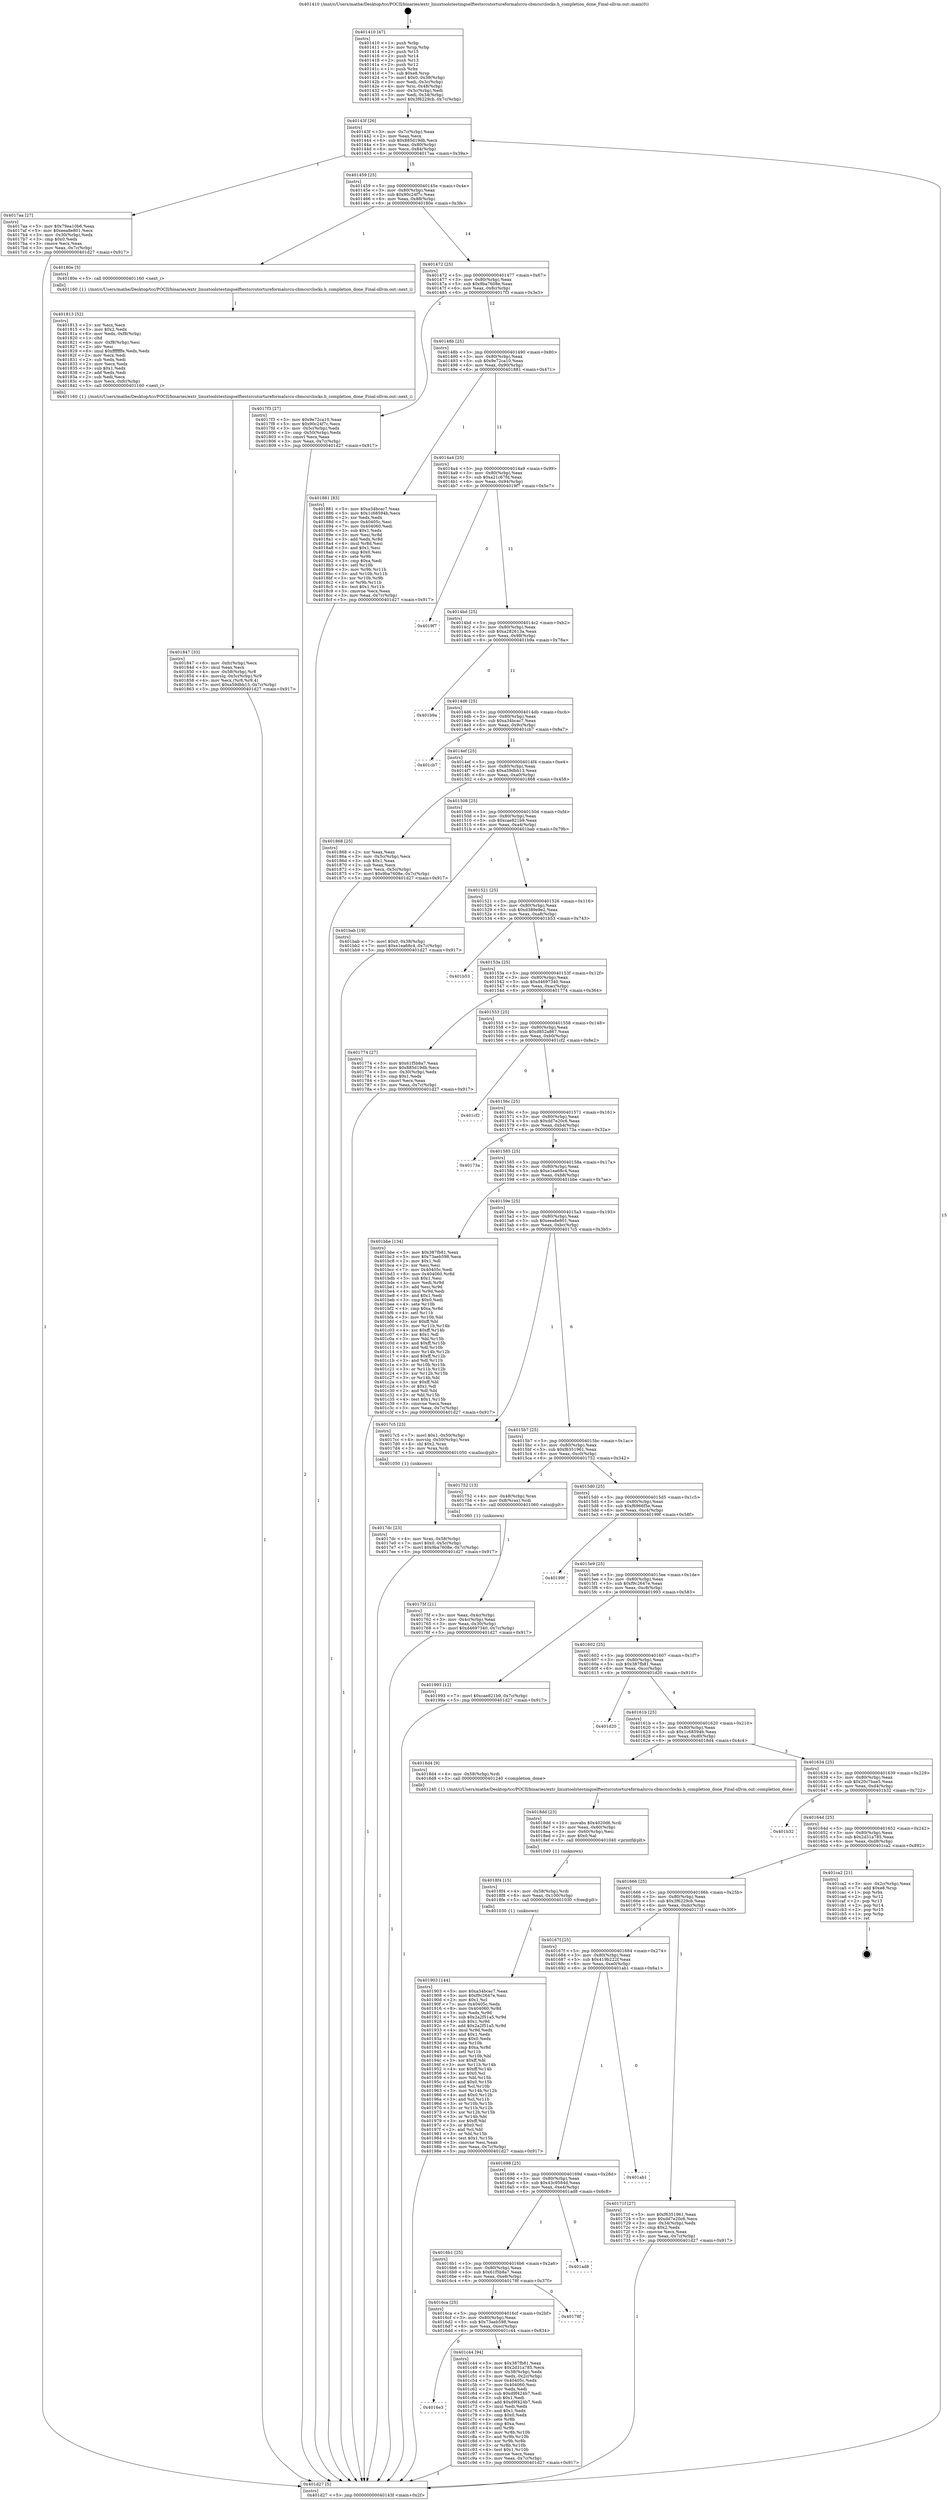 digraph "0x401410" {
  label = "0x401410 (/mnt/c/Users/mathe/Desktop/tcc/POCII/binaries/extr_linuxtoolstestingselftestsrcutortureformalsrcu-cbmcsrclocks.h_completion_done_Final-ollvm.out::main(0))"
  labelloc = "t"
  node[shape=record]

  Entry [label="",width=0.3,height=0.3,shape=circle,fillcolor=black,style=filled]
  "0x40143f" [label="{
     0x40143f [26]\l
     | [instrs]\l
     &nbsp;&nbsp;0x40143f \<+3\>: mov -0x7c(%rbp),%eax\l
     &nbsp;&nbsp;0x401442 \<+2\>: mov %eax,%ecx\l
     &nbsp;&nbsp;0x401444 \<+6\>: sub $0x885d19db,%ecx\l
     &nbsp;&nbsp;0x40144a \<+3\>: mov %eax,-0x80(%rbp)\l
     &nbsp;&nbsp;0x40144d \<+6\>: mov %ecx,-0x84(%rbp)\l
     &nbsp;&nbsp;0x401453 \<+6\>: je 00000000004017aa \<main+0x39a\>\l
  }"]
  "0x4017aa" [label="{
     0x4017aa [27]\l
     | [instrs]\l
     &nbsp;&nbsp;0x4017aa \<+5\>: mov $0x79ea10b6,%eax\l
     &nbsp;&nbsp;0x4017af \<+5\>: mov $0xeea8e801,%ecx\l
     &nbsp;&nbsp;0x4017b4 \<+3\>: mov -0x30(%rbp),%edx\l
     &nbsp;&nbsp;0x4017b7 \<+3\>: cmp $0x0,%edx\l
     &nbsp;&nbsp;0x4017ba \<+3\>: cmove %ecx,%eax\l
     &nbsp;&nbsp;0x4017bd \<+3\>: mov %eax,-0x7c(%rbp)\l
     &nbsp;&nbsp;0x4017c0 \<+5\>: jmp 0000000000401d27 \<main+0x917\>\l
  }"]
  "0x401459" [label="{
     0x401459 [25]\l
     | [instrs]\l
     &nbsp;&nbsp;0x401459 \<+5\>: jmp 000000000040145e \<main+0x4e\>\l
     &nbsp;&nbsp;0x40145e \<+3\>: mov -0x80(%rbp),%eax\l
     &nbsp;&nbsp;0x401461 \<+5\>: sub $0x90c24f7c,%eax\l
     &nbsp;&nbsp;0x401466 \<+6\>: mov %eax,-0x88(%rbp)\l
     &nbsp;&nbsp;0x40146c \<+6\>: je 000000000040180e \<main+0x3fe\>\l
  }"]
  Exit [label="",width=0.3,height=0.3,shape=circle,fillcolor=black,style=filled,peripheries=2]
  "0x40180e" [label="{
     0x40180e [5]\l
     | [instrs]\l
     &nbsp;&nbsp;0x40180e \<+5\>: call 0000000000401160 \<next_i\>\l
     | [calls]\l
     &nbsp;&nbsp;0x401160 \{1\} (/mnt/c/Users/mathe/Desktop/tcc/POCII/binaries/extr_linuxtoolstestingselftestsrcutortureformalsrcu-cbmcsrclocks.h_completion_done_Final-ollvm.out::next_i)\l
  }"]
  "0x401472" [label="{
     0x401472 [25]\l
     | [instrs]\l
     &nbsp;&nbsp;0x401472 \<+5\>: jmp 0000000000401477 \<main+0x67\>\l
     &nbsp;&nbsp;0x401477 \<+3\>: mov -0x80(%rbp),%eax\l
     &nbsp;&nbsp;0x40147a \<+5\>: sub $0x9ba7608e,%eax\l
     &nbsp;&nbsp;0x40147f \<+6\>: mov %eax,-0x8c(%rbp)\l
     &nbsp;&nbsp;0x401485 \<+6\>: je 00000000004017f3 \<main+0x3e3\>\l
  }"]
  "0x4016e3" [label="{
     0x4016e3\l
  }", style=dashed]
  "0x4017f3" [label="{
     0x4017f3 [27]\l
     | [instrs]\l
     &nbsp;&nbsp;0x4017f3 \<+5\>: mov $0x9e72ca10,%eax\l
     &nbsp;&nbsp;0x4017f8 \<+5\>: mov $0x90c24f7c,%ecx\l
     &nbsp;&nbsp;0x4017fd \<+3\>: mov -0x5c(%rbp),%edx\l
     &nbsp;&nbsp;0x401800 \<+3\>: cmp -0x50(%rbp),%edx\l
     &nbsp;&nbsp;0x401803 \<+3\>: cmovl %ecx,%eax\l
     &nbsp;&nbsp;0x401806 \<+3\>: mov %eax,-0x7c(%rbp)\l
     &nbsp;&nbsp;0x401809 \<+5\>: jmp 0000000000401d27 \<main+0x917\>\l
  }"]
  "0x40148b" [label="{
     0x40148b [25]\l
     | [instrs]\l
     &nbsp;&nbsp;0x40148b \<+5\>: jmp 0000000000401490 \<main+0x80\>\l
     &nbsp;&nbsp;0x401490 \<+3\>: mov -0x80(%rbp),%eax\l
     &nbsp;&nbsp;0x401493 \<+5\>: sub $0x9e72ca10,%eax\l
     &nbsp;&nbsp;0x401498 \<+6\>: mov %eax,-0x90(%rbp)\l
     &nbsp;&nbsp;0x40149e \<+6\>: je 0000000000401881 \<main+0x471\>\l
  }"]
  "0x401c44" [label="{
     0x401c44 [94]\l
     | [instrs]\l
     &nbsp;&nbsp;0x401c44 \<+5\>: mov $0x387fb81,%eax\l
     &nbsp;&nbsp;0x401c49 \<+5\>: mov $0x2d31a785,%ecx\l
     &nbsp;&nbsp;0x401c4e \<+3\>: mov -0x38(%rbp),%edx\l
     &nbsp;&nbsp;0x401c51 \<+3\>: mov %edx,-0x2c(%rbp)\l
     &nbsp;&nbsp;0x401c54 \<+7\>: mov 0x40405c,%edx\l
     &nbsp;&nbsp;0x401c5b \<+7\>: mov 0x404060,%esi\l
     &nbsp;&nbsp;0x401c62 \<+2\>: mov %edx,%edi\l
     &nbsp;&nbsp;0x401c64 \<+6\>: sub $0xd9f424b7,%edi\l
     &nbsp;&nbsp;0x401c6a \<+3\>: sub $0x1,%edi\l
     &nbsp;&nbsp;0x401c6d \<+6\>: add $0xd9f424b7,%edi\l
     &nbsp;&nbsp;0x401c73 \<+3\>: imul %edi,%edx\l
     &nbsp;&nbsp;0x401c76 \<+3\>: and $0x1,%edx\l
     &nbsp;&nbsp;0x401c79 \<+3\>: cmp $0x0,%edx\l
     &nbsp;&nbsp;0x401c7c \<+4\>: sete %r8b\l
     &nbsp;&nbsp;0x401c80 \<+3\>: cmp $0xa,%esi\l
     &nbsp;&nbsp;0x401c83 \<+4\>: setl %r9b\l
     &nbsp;&nbsp;0x401c87 \<+3\>: mov %r8b,%r10b\l
     &nbsp;&nbsp;0x401c8a \<+3\>: and %r9b,%r10b\l
     &nbsp;&nbsp;0x401c8d \<+3\>: xor %r9b,%r8b\l
     &nbsp;&nbsp;0x401c90 \<+3\>: or %r8b,%r10b\l
     &nbsp;&nbsp;0x401c93 \<+4\>: test $0x1,%r10b\l
     &nbsp;&nbsp;0x401c97 \<+3\>: cmovne %ecx,%eax\l
     &nbsp;&nbsp;0x401c9a \<+3\>: mov %eax,-0x7c(%rbp)\l
     &nbsp;&nbsp;0x401c9d \<+5\>: jmp 0000000000401d27 \<main+0x917\>\l
  }"]
  "0x401881" [label="{
     0x401881 [83]\l
     | [instrs]\l
     &nbsp;&nbsp;0x401881 \<+5\>: mov $0xa34bcac7,%eax\l
     &nbsp;&nbsp;0x401886 \<+5\>: mov $0x1c68594b,%ecx\l
     &nbsp;&nbsp;0x40188b \<+2\>: xor %edx,%edx\l
     &nbsp;&nbsp;0x40188d \<+7\>: mov 0x40405c,%esi\l
     &nbsp;&nbsp;0x401894 \<+7\>: mov 0x404060,%edi\l
     &nbsp;&nbsp;0x40189b \<+3\>: sub $0x1,%edx\l
     &nbsp;&nbsp;0x40189e \<+3\>: mov %esi,%r8d\l
     &nbsp;&nbsp;0x4018a1 \<+3\>: add %edx,%r8d\l
     &nbsp;&nbsp;0x4018a4 \<+4\>: imul %r8d,%esi\l
     &nbsp;&nbsp;0x4018a8 \<+3\>: and $0x1,%esi\l
     &nbsp;&nbsp;0x4018ab \<+3\>: cmp $0x0,%esi\l
     &nbsp;&nbsp;0x4018ae \<+4\>: sete %r9b\l
     &nbsp;&nbsp;0x4018b2 \<+3\>: cmp $0xa,%edi\l
     &nbsp;&nbsp;0x4018b5 \<+4\>: setl %r10b\l
     &nbsp;&nbsp;0x4018b9 \<+3\>: mov %r9b,%r11b\l
     &nbsp;&nbsp;0x4018bc \<+3\>: and %r10b,%r11b\l
     &nbsp;&nbsp;0x4018bf \<+3\>: xor %r10b,%r9b\l
     &nbsp;&nbsp;0x4018c2 \<+3\>: or %r9b,%r11b\l
     &nbsp;&nbsp;0x4018c5 \<+4\>: test $0x1,%r11b\l
     &nbsp;&nbsp;0x4018c9 \<+3\>: cmovne %ecx,%eax\l
     &nbsp;&nbsp;0x4018cc \<+3\>: mov %eax,-0x7c(%rbp)\l
     &nbsp;&nbsp;0x4018cf \<+5\>: jmp 0000000000401d27 \<main+0x917\>\l
  }"]
  "0x4014a4" [label="{
     0x4014a4 [25]\l
     | [instrs]\l
     &nbsp;&nbsp;0x4014a4 \<+5\>: jmp 00000000004014a9 \<main+0x99\>\l
     &nbsp;&nbsp;0x4014a9 \<+3\>: mov -0x80(%rbp),%eax\l
     &nbsp;&nbsp;0x4014ac \<+5\>: sub $0xa21c67fd,%eax\l
     &nbsp;&nbsp;0x4014b1 \<+6\>: mov %eax,-0x94(%rbp)\l
     &nbsp;&nbsp;0x4014b7 \<+6\>: je 00000000004019f7 \<main+0x5e7\>\l
  }"]
  "0x4016ca" [label="{
     0x4016ca [25]\l
     | [instrs]\l
     &nbsp;&nbsp;0x4016ca \<+5\>: jmp 00000000004016cf \<main+0x2bf\>\l
     &nbsp;&nbsp;0x4016cf \<+3\>: mov -0x80(%rbp),%eax\l
     &nbsp;&nbsp;0x4016d2 \<+5\>: sub $0x73aeb598,%eax\l
     &nbsp;&nbsp;0x4016d7 \<+6\>: mov %eax,-0xec(%rbp)\l
     &nbsp;&nbsp;0x4016dd \<+6\>: je 0000000000401c44 \<main+0x834\>\l
  }"]
  "0x4019f7" [label="{
     0x4019f7\l
  }", style=dashed]
  "0x4014bd" [label="{
     0x4014bd [25]\l
     | [instrs]\l
     &nbsp;&nbsp;0x4014bd \<+5\>: jmp 00000000004014c2 \<main+0xb2\>\l
     &nbsp;&nbsp;0x4014c2 \<+3\>: mov -0x80(%rbp),%eax\l
     &nbsp;&nbsp;0x4014c5 \<+5\>: sub $0xa282613a,%eax\l
     &nbsp;&nbsp;0x4014ca \<+6\>: mov %eax,-0x98(%rbp)\l
     &nbsp;&nbsp;0x4014d0 \<+6\>: je 0000000000401b9a \<main+0x78a\>\l
  }"]
  "0x40178f" [label="{
     0x40178f\l
  }", style=dashed]
  "0x401b9a" [label="{
     0x401b9a\l
  }", style=dashed]
  "0x4014d6" [label="{
     0x4014d6 [25]\l
     | [instrs]\l
     &nbsp;&nbsp;0x4014d6 \<+5\>: jmp 00000000004014db \<main+0xcb\>\l
     &nbsp;&nbsp;0x4014db \<+3\>: mov -0x80(%rbp),%eax\l
     &nbsp;&nbsp;0x4014de \<+5\>: sub $0xa34bcac7,%eax\l
     &nbsp;&nbsp;0x4014e3 \<+6\>: mov %eax,-0x9c(%rbp)\l
     &nbsp;&nbsp;0x4014e9 \<+6\>: je 0000000000401cb7 \<main+0x8a7\>\l
  }"]
  "0x4016b1" [label="{
     0x4016b1 [25]\l
     | [instrs]\l
     &nbsp;&nbsp;0x4016b1 \<+5\>: jmp 00000000004016b6 \<main+0x2a6\>\l
     &nbsp;&nbsp;0x4016b6 \<+3\>: mov -0x80(%rbp),%eax\l
     &nbsp;&nbsp;0x4016b9 \<+5\>: sub $0x61f5b8a7,%eax\l
     &nbsp;&nbsp;0x4016be \<+6\>: mov %eax,-0xe8(%rbp)\l
     &nbsp;&nbsp;0x4016c4 \<+6\>: je 000000000040178f \<main+0x37f\>\l
  }"]
  "0x401cb7" [label="{
     0x401cb7\l
  }", style=dashed]
  "0x4014ef" [label="{
     0x4014ef [25]\l
     | [instrs]\l
     &nbsp;&nbsp;0x4014ef \<+5\>: jmp 00000000004014f4 \<main+0xe4\>\l
     &nbsp;&nbsp;0x4014f4 \<+3\>: mov -0x80(%rbp),%eax\l
     &nbsp;&nbsp;0x4014f7 \<+5\>: sub $0xa59dbb13,%eax\l
     &nbsp;&nbsp;0x4014fc \<+6\>: mov %eax,-0xa0(%rbp)\l
     &nbsp;&nbsp;0x401502 \<+6\>: je 0000000000401868 \<main+0x458\>\l
  }"]
  "0x401ad8" [label="{
     0x401ad8\l
  }", style=dashed]
  "0x401868" [label="{
     0x401868 [25]\l
     | [instrs]\l
     &nbsp;&nbsp;0x401868 \<+2\>: xor %eax,%eax\l
     &nbsp;&nbsp;0x40186a \<+3\>: mov -0x5c(%rbp),%ecx\l
     &nbsp;&nbsp;0x40186d \<+3\>: sub $0x1,%eax\l
     &nbsp;&nbsp;0x401870 \<+2\>: sub %eax,%ecx\l
     &nbsp;&nbsp;0x401872 \<+3\>: mov %ecx,-0x5c(%rbp)\l
     &nbsp;&nbsp;0x401875 \<+7\>: movl $0x9ba7608e,-0x7c(%rbp)\l
     &nbsp;&nbsp;0x40187c \<+5\>: jmp 0000000000401d27 \<main+0x917\>\l
  }"]
  "0x401508" [label="{
     0x401508 [25]\l
     | [instrs]\l
     &nbsp;&nbsp;0x401508 \<+5\>: jmp 000000000040150d \<main+0xfd\>\l
     &nbsp;&nbsp;0x40150d \<+3\>: mov -0x80(%rbp),%eax\l
     &nbsp;&nbsp;0x401510 \<+5\>: sub $0xcae821b9,%eax\l
     &nbsp;&nbsp;0x401515 \<+6\>: mov %eax,-0xa4(%rbp)\l
     &nbsp;&nbsp;0x40151b \<+6\>: je 0000000000401bab \<main+0x79b\>\l
  }"]
  "0x401698" [label="{
     0x401698 [25]\l
     | [instrs]\l
     &nbsp;&nbsp;0x401698 \<+5\>: jmp 000000000040169d \<main+0x28d\>\l
     &nbsp;&nbsp;0x40169d \<+3\>: mov -0x80(%rbp),%eax\l
     &nbsp;&nbsp;0x4016a0 \<+5\>: sub $0x43c9584d,%eax\l
     &nbsp;&nbsp;0x4016a5 \<+6\>: mov %eax,-0xe4(%rbp)\l
     &nbsp;&nbsp;0x4016ab \<+6\>: je 0000000000401ad8 \<main+0x6c8\>\l
  }"]
  "0x401bab" [label="{
     0x401bab [19]\l
     | [instrs]\l
     &nbsp;&nbsp;0x401bab \<+7\>: movl $0x0,-0x38(%rbp)\l
     &nbsp;&nbsp;0x401bb2 \<+7\>: movl $0xe1ea68c4,-0x7c(%rbp)\l
     &nbsp;&nbsp;0x401bb9 \<+5\>: jmp 0000000000401d27 \<main+0x917\>\l
  }"]
  "0x401521" [label="{
     0x401521 [25]\l
     | [instrs]\l
     &nbsp;&nbsp;0x401521 \<+5\>: jmp 0000000000401526 \<main+0x116\>\l
     &nbsp;&nbsp;0x401526 \<+3\>: mov -0x80(%rbp),%eax\l
     &nbsp;&nbsp;0x401529 \<+5\>: sub $0xd389e9e2,%eax\l
     &nbsp;&nbsp;0x40152e \<+6\>: mov %eax,-0xa8(%rbp)\l
     &nbsp;&nbsp;0x401534 \<+6\>: je 0000000000401b53 \<main+0x743\>\l
  }"]
  "0x401ab1" [label="{
     0x401ab1\l
  }", style=dashed]
  "0x401b53" [label="{
     0x401b53\l
  }", style=dashed]
  "0x40153a" [label="{
     0x40153a [25]\l
     | [instrs]\l
     &nbsp;&nbsp;0x40153a \<+5\>: jmp 000000000040153f \<main+0x12f\>\l
     &nbsp;&nbsp;0x40153f \<+3\>: mov -0x80(%rbp),%eax\l
     &nbsp;&nbsp;0x401542 \<+5\>: sub $0xd4697340,%eax\l
     &nbsp;&nbsp;0x401547 \<+6\>: mov %eax,-0xac(%rbp)\l
     &nbsp;&nbsp;0x40154d \<+6\>: je 0000000000401774 \<main+0x364\>\l
  }"]
  "0x401903" [label="{
     0x401903 [144]\l
     | [instrs]\l
     &nbsp;&nbsp;0x401903 \<+5\>: mov $0xa34bcac7,%eax\l
     &nbsp;&nbsp;0x401908 \<+5\>: mov $0xf9c2647e,%esi\l
     &nbsp;&nbsp;0x40190d \<+2\>: mov $0x1,%cl\l
     &nbsp;&nbsp;0x40190f \<+7\>: mov 0x40405c,%edx\l
     &nbsp;&nbsp;0x401916 \<+8\>: mov 0x404060,%r8d\l
     &nbsp;&nbsp;0x40191e \<+3\>: mov %edx,%r9d\l
     &nbsp;&nbsp;0x401921 \<+7\>: sub $0x2a2f51a5,%r9d\l
     &nbsp;&nbsp;0x401928 \<+4\>: sub $0x1,%r9d\l
     &nbsp;&nbsp;0x40192c \<+7\>: add $0x2a2f51a5,%r9d\l
     &nbsp;&nbsp;0x401933 \<+4\>: imul %r9d,%edx\l
     &nbsp;&nbsp;0x401937 \<+3\>: and $0x1,%edx\l
     &nbsp;&nbsp;0x40193a \<+3\>: cmp $0x0,%edx\l
     &nbsp;&nbsp;0x40193d \<+4\>: sete %r10b\l
     &nbsp;&nbsp;0x401941 \<+4\>: cmp $0xa,%r8d\l
     &nbsp;&nbsp;0x401945 \<+4\>: setl %r11b\l
     &nbsp;&nbsp;0x401949 \<+3\>: mov %r10b,%bl\l
     &nbsp;&nbsp;0x40194c \<+3\>: xor $0xff,%bl\l
     &nbsp;&nbsp;0x40194f \<+3\>: mov %r11b,%r14b\l
     &nbsp;&nbsp;0x401952 \<+4\>: xor $0xff,%r14b\l
     &nbsp;&nbsp;0x401956 \<+3\>: xor $0x0,%cl\l
     &nbsp;&nbsp;0x401959 \<+3\>: mov %bl,%r15b\l
     &nbsp;&nbsp;0x40195c \<+4\>: and $0x0,%r15b\l
     &nbsp;&nbsp;0x401960 \<+3\>: and %cl,%r10b\l
     &nbsp;&nbsp;0x401963 \<+3\>: mov %r14b,%r12b\l
     &nbsp;&nbsp;0x401966 \<+4\>: and $0x0,%r12b\l
     &nbsp;&nbsp;0x40196a \<+3\>: and %cl,%r11b\l
     &nbsp;&nbsp;0x40196d \<+3\>: or %r10b,%r15b\l
     &nbsp;&nbsp;0x401970 \<+3\>: or %r11b,%r12b\l
     &nbsp;&nbsp;0x401973 \<+3\>: xor %r12b,%r15b\l
     &nbsp;&nbsp;0x401976 \<+3\>: or %r14b,%bl\l
     &nbsp;&nbsp;0x401979 \<+3\>: xor $0xff,%bl\l
     &nbsp;&nbsp;0x40197c \<+3\>: or $0x0,%cl\l
     &nbsp;&nbsp;0x40197f \<+2\>: and %cl,%bl\l
     &nbsp;&nbsp;0x401981 \<+3\>: or %bl,%r15b\l
     &nbsp;&nbsp;0x401984 \<+4\>: test $0x1,%r15b\l
     &nbsp;&nbsp;0x401988 \<+3\>: cmovne %esi,%eax\l
     &nbsp;&nbsp;0x40198b \<+3\>: mov %eax,-0x7c(%rbp)\l
     &nbsp;&nbsp;0x40198e \<+5\>: jmp 0000000000401d27 \<main+0x917\>\l
  }"]
  "0x401774" [label="{
     0x401774 [27]\l
     | [instrs]\l
     &nbsp;&nbsp;0x401774 \<+5\>: mov $0x61f5b8a7,%eax\l
     &nbsp;&nbsp;0x401779 \<+5\>: mov $0x885d19db,%ecx\l
     &nbsp;&nbsp;0x40177e \<+3\>: mov -0x30(%rbp),%edx\l
     &nbsp;&nbsp;0x401781 \<+3\>: cmp $0x1,%edx\l
     &nbsp;&nbsp;0x401784 \<+3\>: cmovl %ecx,%eax\l
     &nbsp;&nbsp;0x401787 \<+3\>: mov %eax,-0x7c(%rbp)\l
     &nbsp;&nbsp;0x40178a \<+5\>: jmp 0000000000401d27 \<main+0x917\>\l
  }"]
  "0x401553" [label="{
     0x401553 [25]\l
     | [instrs]\l
     &nbsp;&nbsp;0x401553 \<+5\>: jmp 0000000000401558 \<main+0x148\>\l
     &nbsp;&nbsp;0x401558 \<+3\>: mov -0x80(%rbp),%eax\l
     &nbsp;&nbsp;0x40155b \<+5\>: sub $0xd852a867,%eax\l
     &nbsp;&nbsp;0x401560 \<+6\>: mov %eax,-0xb0(%rbp)\l
     &nbsp;&nbsp;0x401566 \<+6\>: je 0000000000401cf2 \<main+0x8e2\>\l
  }"]
  "0x4018f4" [label="{
     0x4018f4 [15]\l
     | [instrs]\l
     &nbsp;&nbsp;0x4018f4 \<+4\>: mov -0x58(%rbp),%rdi\l
     &nbsp;&nbsp;0x4018f8 \<+6\>: mov %eax,-0x100(%rbp)\l
     &nbsp;&nbsp;0x4018fe \<+5\>: call 0000000000401030 \<free@plt\>\l
     | [calls]\l
     &nbsp;&nbsp;0x401030 \{1\} (unknown)\l
  }"]
  "0x401cf2" [label="{
     0x401cf2\l
  }", style=dashed]
  "0x40156c" [label="{
     0x40156c [25]\l
     | [instrs]\l
     &nbsp;&nbsp;0x40156c \<+5\>: jmp 0000000000401571 \<main+0x161\>\l
     &nbsp;&nbsp;0x401571 \<+3\>: mov -0x80(%rbp),%eax\l
     &nbsp;&nbsp;0x401574 \<+5\>: sub $0xdd7e20c6,%eax\l
     &nbsp;&nbsp;0x401579 \<+6\>: mov %eax,-0xb4(%rbp)\l
     &nbsp;&nbsp;0x40157f \<+6\>: je 000000000040173a \<main+0x32a\>\l
  }"]
  "0x4018dd" [label="{
     0x4018dd [23]\l
     | [instrs]\l
     &nbsp;&nbsp;0x4018dd \<+10\>: movabs $0x4020d6,%rdi\l
     &nbsp;&nbsp;0x4018e7 \<+3\>: mov %eax,-0x60(%rbp)\l
     &nbsp;&nbsp;0x4018ea \<+3\>: mov -0x60(%rbp),%esi\l
     &nbsp;&nbsp;0x4018ed \<+2\>: mov $0x0,%al\l
     &nbsp;&nbsp;0x4018ef \<+5\>: call 0000000000401040 \<printf@plt\>\l
     | [calls]\l
     &nbsp;&nbsp;0x401040 \{1\} (unknown)\l
  }"]
  "0x40173a" [label="{
     0x40173a\l
  }", style=dashed]
  "0x401585" [label="{
     0x401585 [25]\l
     | [instrs]\l
     &nbsp;&nbsp;0x401585 \<+5\>: jmp 000000000040158a \<main+0x17a\>\l
     &nbsp;&nbsp;0x40158a \<+3\>: mov -0x80(%rbp),%eax\l
     &nbsp;&nbsp;0x40158d \<+5\>: sub $0xe1ea68c4,%eax\l
     &nbsp;&nbsp;0x401592 \<+6\>: mov %eax,-0xb8(%rbp)\l
     &nbsp;&nbsp;0x401598 \<+6\>: je 0000000000401bbe \<main+0x7ae\>\l
  }"]
  "0x401847" [label="{
     0x401847 [33]\l
     | [instrs]\l
     &nbsp;&nbsp;0x401847 \<+6\>: mov -0xfc(%rbp),%ecx\l
     &nbsp;&nbsp;0x40184d \<+3\>: imul %eax,%ecx\l
     &nbsp;&nbsp;0x401850 \<+4\>: mov -0x58(%rbp),%r8\l
     &nbsp;&nbsp;0x401854 \<+4\>: movslq -0x5c(%rbp),%r9\l
     &nbsp;&nbsp;0x401858 \<+4\>: mov %ecx,(%r8,%r9,4)\l
     &nbsp;&nbsp;0x40185c \<+7\>: movl $0xa59dbb13,-0x7c(%rbp)\l
     &nbsp;&nbsp;0x401863 \<+5\>: jmp 0000000000401d27 \<main+0x917\>\l
  }"]
  "0x401bbe" [label="{
     0x401bbe [134]\l
     | [instrs]\l
     &nbsp;&nbsp;0x401bbe \<+5\>: mov $0x387fb81,%eax\l
     &nbsp;&nbsp;0x401bc3 \<+5\>: mov $0x73aeb598,%ecx\l
     &nbsp;&nbsp;0x401bc8 \<+2\>: mov $0x1,%dl\l
     &nbsp;&nbsp;0x401bca \<+2\>: xor %esi,%esi\l
     &nbsp;&nbsp;0x401bcc \<+7\>: mov 0x40405c,%edi\l
     &nbsp;&nbsp;0x401bd3 \<+8\>: mov 0x404060,%r8d\l
     &nbsp;&nbsp;0x401bdb \<+3\>: sub $0x1,%esi\l
     &nbsp;&nbsp;0x401bde \<+3\>: mov %edi,%r9d\l
     &nbsp;&nbsp;0x401be1 \<+3\>: add %esi,%r9d\l
     &nbsp;&nbsp;0x401be4 \<+4\>: imul %r9d,%edi\l
     &nbsp;&nbsp;0x401be8 \<+3\>: and $0x1,%edi\l
     &nbsp;&nbsp;0x401beb \<+3\>: cmp $0x0,%edi\l
     &nbsp;&nbsp;0x401bee \<+4\>: sete %r10b\l
     &nbsp;&nbsp;0x401bf2 \<+4\>: cmp $0xa,%r8d\l
     &nbsp;&nbsp;0x401bf6 \<+4\>: setl %r11b\l
     &nbsp;&nbsp;0x401bfa \<+3\>: mov %r10b,%bl\l
     &nbsp;&nbsp;0x401bfd \<+3\>: xor $0xff,%bl\l
     &nbsp;&nbsp;0x401c00 \<+3\>: mov %r11b,%r14b\l
     &nbsp;&nbsp;0x401c03 \<+4\>: xor $0xff,%r14b\l
     &nbsp;&nbsp;0x401c07 \<+3\>: xor $0x1,%dl\l
     &nbsp;&nbsp;0x401c0a \<+3\>: mov %bl,%r15b\l
     &nbsp;&nbsp;0x401c0d \<+4\>: and $0xff,%r15b\l
     &nbsp;&nbsp;0x401c11 \<+3\>: and %dl,%r10b\l
     &nbsp;&nbsp;0x401c14 \<+3\>: mov %r14b,%r12b\l
     &nbsp;&nbsp;0x401c17 \<+4\>: and $0xff,%r12b\l
     &nbsp;&nbsp;0x401c1b \<+3\>: and %dl,%r11b\l
     &nbsp;&nbsp;0x401c1e \<+3\>: or %r10b,%r15b\l
     &nbsp;&nbsp;0x401c21 \<+3\>: or %r11b,%r12b\l
     &nbsp;&nbsp;0x401c24 \<+3\>: xor %r12b,%r15b\l
     &nbsp;&nbsp;0x401c27 \<+3\>: or %r14b,%bl\l
     &nbsp;&nbsp;0x401c2a \<+3\>: xor $0xff,%bl\l
     &nbsp;&nbsp;0x401c2d \<+3\>: or $0x1,%dl\l
     &nbsp;&nbsp;0x401c30 \<+2\>: and %dl,%bl\l
     &nbsp;&nbsp;0x401c32 \<+3\>: or %bl,%r15b\l
     &nbsp;&nbsp;0x401c35 \<+4\>: test $0x1,%r15b\l
     &nbsp;&nbsp;0x401c39 \<+3\>: cmovne %ecx,%eax\l
     &nbsp;&nbsp;0x401c3c \<+3\>: mov %eax,-0x7c(%rbp)\l
     &nbsp;&nbsp;0x401c3f \<+5\>: jmp 0000000000401d27 \<main+0x917\>\l
  }"]
  "0x40159e" [label="{
     0x40159e [25]\l
     | [instrs]\l
     &nbsp;&nbsp;0x40159e \<+5\>: jmp 00000000004015a3 \<main+0x193\>\l
     &nbsp;&nbsp;0x4015a3 \<+3\>: mov -0x80(%rbp),%eax\l
     &nbsp;&nbsp;0x4015a6 \<+5\>: sub $0xeea8e801,%eax\l
     &nbsp;&nbsp;0x4015ab \<+6\>: mov %eax,-0xbc(%rbp)\l
     &nbsp;&nbsp;0x4015b1 \<+6\>: je 00000000004017c5 \<main+0x3b5\>\l
  }"]
  "0x401813" [label="{
     0x401813 [52]\l
     | [instrs]\l
     &nbsp;&nbsp;0x401813 \<+2\>: xor %ecx,%ecx\l
     &nbsp;&nbsp;0x401815 \<+5\>: mov $0x2,%edx\l
     &nbsp;&nbsp;0x40181a \<+6\>: mov %edx,-0xf8(%rbp)\l
     &nbsp;&nbsp;0x401820 \<+1\>: cltd\l
     &nbsp;&nbsp;0x401821 \<+6\>: mov -0xf8(%rbp),%esi\l
     &nbsp;&nbsp;0x401827 \<+2\>: idiv %esi\l
     &nbsp;&nbsp;0x401829 \<+6\>: imul $0xfffffffe,%edx,%edx\l
     &nbsp;&nbsp;0x40182f \<+2\>: mov %ecx,%edi\l
     &nbsp;&nbsp;0x401831 \<+2\>: sub %edx,%edi\l
     &nbsp;&nbsp;0x401833 \<+2\>: mov %ecx,%edx\l
     &nbsp;&nbsp;0x401835 \<+3\>: sub $0x1,%edx\l
     &nbsp;&nbsp;0x401838 \<+2\>: add %edx,%edi\l
     &nbsp;&nbsp;0x40183a \<+2\>: sub %edi,%ecx\l
     &nbsp;&nbsp;0x40183c \<+6\>: mov %ecx,-0xfc(%rbp)\l
     &nbsp;&nbsp;0x401842 \<+5\>: call 0000000000401160 \<next_i\>\l
     | [calls]\l
     &nbsp;&nbsp;0x401160 \{1\} (/mnt/c/Users/mathe/Desktop/tcc/POCII/binaries/extr_linuxtoolstestingselftestsrcutortureformalsrcu-cbmcsrclocks.h_completion_done_Final-ollvm.out::next_i)\l
  }"]
  "0x4017c5" [label="{
     0x4017c5 [23]\l
     | [instrs]\l
     &nbsp;&nbsp;0x4017c5 \<+7\>: movl $0x1,-0x50(%rbp)\l
     &nbsp;&nbsp;0x4017cc \<+4\>: movslq -0x50(%rbp),%rax\l
     &nbsp;&nbsp;0x4017d0 \<+4\>: shl $0x2,%rax\l
     &nbsp;&nbsp;0x4017d4 \<+3\>: mov %rax,%rdi\l
     &nbsp;&nbsp;0x4017d7 \<+5\>: call 0000000000401050 \<malloc@plt\>\l
     | [calls]\l
     &nbsp;&nbsp;0x401050 \{1\} (unknown)\l
  }"]
  "0x4015b7" [label="{
     0x4015b7 [25]\l
     | [instrs]\l
     &nbsp;&nbsp;0x4015b7 \<+5\>: jmp 00000000004015bc \<main+0x1ac\>\l
     &nbsp;&nbsp;0x4015bc \<+3\>: mov -0x80(%rbp),%eax\l
     &nbsp;&nbsp;0x4015bf \<+5\>: sub $0xf6351961,%eax\l
     &nbsp;&nbsp;0x4015c4 \<+6\>: mov %eax,-0xc0(%rbp)\l
     &nbsp;&nbsp;0x4015ca \<+6\>: je 0000000000401752 \<main+0x342\>\l
  }"]
  "0x4017dc" [label="{
     0x4017dc [23]\l
     | [instrs]\l
     &nbsp;&nbsp;0x4017dc \<+4\>: mov %rax,-0x58(%rbp)\l
     &nbsp;&nbsp;0x4017e0 \<+7\>: movl $0x0,-0x5c(%rbp)\l
     &nbsp;&nbsp;0x4017e7 \<+7\>: movl $0x9ba7608e,-0x7c(%rbp)\l
     &nbsp;&nbsp;0x4017ee \<+5\>: jmp 0000000000401d27 \<main+0x917\>\l
  }"]
  "0x401752" [label="{
     0x401752 [13]\l
     | [instrs]\l
     &nbsp;&nbsp;0x401752 \<+4\>: mov -0x48(%rbp),%rax\l
     &nbsp;&nbsp;0x401756 \<+4\>: mov 0x8(%rax),%rdi\l
     &nbsp;&nbsp;0x40175a \<+5\>: call 0000000000401060 \<atoi@plt\>\l
     | [calls]\l
     &nbsp;&nbsp;0x401060 \{1\} (unknown)\l
  }"]
  "0x4015d0" [label="{
     0x4015d0 [25]\l
     | [instrs]\l
     &nbsp;&nbsp;0x4015d0 \<+5\>: jmp 00000000004015d5 \<main+0x1c5\>\l
     &nbsp;&nbsp;0x4015d5 \<+3\>: mov -0x80(%rbp),%eax\l
     &nbsp;&nbsp;0x4015d8 \<+5\>: sub $0xf6966f5e,%eax\l
     &nbsp;&nbsp;0x4015dd \<+6\>: mov %eax,-0xc4(%rbp)\l
     &nbsp;&nbsp;0x4015e3 \<+6\>: je 000000000040199f \<main+0x58f\>\l
  }"]
  "0x40175f" [label="{
     0x40175f [21]\l
     | [instrs]\l
     &nbsp;&nbsp;0x40175f \<+3\>: mov %eax,-0x4c(%rbp)\l
     &nbsp;&nbsp;0x401762 \<+3\>: mov -0x4c(%rbp),%eax\l
     &nbsp;&nbsp;0x401765 \<+3\>: mov %eax,-0x30(%rbp)\l
     &nbsp;&nbsp;0x401768 \<+7\>: movl $0xd4697340,-0x7c(%rbp)\l
     &nbsp;&nbsp;0x40176f \<+5\>: jmp 0000000000401d27 \<main+0x917\>\l
  }"]
  "0x40199f" [label="{
     0x40199f\l
  }", style=dashed]
  "0x4015e9" [label="{
     0x4015e9 [25]\l
     | [instrs]\l
     &nbsp;&nbsp;0x4015e9 \<+5\>: jmp 00000000004015ee \<main+0x1de\>\l
     &nbsp;&nbsp;0x4015ee \<+3\>: mov -0x80(%rbp),%eax\l
     &nbsp;&nbsp;0x4015f1 \<+5\>: sub $0xf9c2647e,%eax\l
     &nbsp;&nbsp;0x4015f6 \<+6\>: mov %eax,-0xc8(%rbp)\l
     &nbsp;&nbsp;0x4015fc \<+6\>: je 0000000000401993 \<main+0x583\>\l
  }"]
  "0x401410" [label="{
     0x401410 [47]\l
     | [instrs]\l
     &nbsp;&nbsp;0x401410 \<+1\>: push %rbp\l
     &nbsp;&nbsp;0x401411 \<+3\>: mov %rsp,%rbp\l
     &nbsp;&nbsp;0x401414 \<+2\>: push %r15\l
     &nbsp;&nbsp;0x401416 \<+2\>: push %r14\l
     &nbsp;&nbsp;0x401418 \<+2\>: push %r13\l
     &nbsp;&nbsp;0x40141a \<+2\>: push %r12\l
     &nbsp;&nbsp;0x40141c \<+1\>: push %rbx\l
     &nbsp;&nbsp;0x40141d \<+7\>: sub $0xe8,%rsp\l
     &nbsp;&nbsp;0x401424 \<+7\>: movl $0x0,-0x38(%rbp)\l
     &nbsp;&nbsp;0x40142b \<+3\>: mov %edi,-0x3c(%rbp)\l
     &nbsp;&nbsp;0x40142e \<+4\>: mov %rsi,-0x48(%rbp)\l
     &nbsp;&nbsp;0x401432 \<+3\>: mov -0x3c(%rbp),%edi\l
     &nbsp;&nbsp;0x401435 \<+3\>: mov %edi,-0x34(%rbp)\l
     &nbsp;&nbsp;0x401438 \<+7\>: movl $0x3f6229cb,-0x7c(%rbp)\l
  }"]
  "0x401993" [label="{
     0x401993 [12]\l
     | [instrs]\l
     &nbsp;&nbsp;0x401993 \<+7\>: movl $0xcae821b9,-0x7c(%rbp)\l
     &nbsp;&nbsp;0x40199a \<+5\>: jmp 0000000000401d27 \<main+0x917\>\l
  }"]
  "0x401602" [label="{
     0x401602 [25]\l
     | [instrs]\l
     &nbsp;&nbsp;0x401602 \<+5\>: jmp 0000000000401607 \<main+0x1f7\>\l
     &nbsp;&nbsp;0x401607 \<+3\>: mov -0x80(%rbp),%eax\l
     &nbsp;&nbsp;0x40160a \<+5\>: sub $0x387fb81,%eax\l
     &nbsp;&nbsp;0x40160f \<+6\>: mov %eax,-0xcc(%rbp)\l
     &nbsp;&nbsp;0x401615 \<+6\>: je 0000000000401d20 \<main+0x910\>\l
  }"]
  "0x401d27" [label="{
     0x401d27 [5]\l
     | [instrs]\l
     &nbsp;&nbsp;0x401d27 \<+5\>: jmp 000000000040143f \<main+0x2f\>\l
  }"]
  "0x401d20" [label="{
     0x401d20\l
  }", style=dashed]
  "0x40161b" [label="{
     0x40161b [25]\l
     | [instrs]\l
     &nbsp;&nbsp;0x40161b \<+5\>: jmp 0000000000401620 \<main+0x210\>\l
     &nbsp;&nbsp;0x401620 \<+3\>: mov -0x80(%rbp),%eax\l
     &nbsp;&nbsp;0x401623 \<+5\>: sub $0x1c68594b,%eax\l
     &nbsp;&nbsp;0x401628 \<+6\>: mov %eax,-0xd0(%rbp)\l
     &nbsp;&nbsp;0x40162e \<+6\>: je 00000000004018d4 \<main+0x4c4\>\l
  }"]
  "0x40167f" [label="{
     0x40167f [25]\l
     | [instrs]\l
     &nbsp;&nbsp;0x40167f \<+5\>: jmp 0000000000401684 \<main+0x274\>\l
     &nbsp;&nbsp;0x401684 \<+3\>: mov -0x80(%rbp),%eax\l
     &nbsp;&nbsp;0x401687 \<+5\>: sub $0x419b222f,%eax\l
     &nbsp;&nbsp;0x40168c \<+6\>: mov %eax,-0xe0(%rbp)\l
     &nbsp;&nbsp;0x401692 \<+6\>: je 0000000000401ab1 \<main+0x6a1\>\l
  }"]
  "0x4018d4" [label="{
     0x4018d4 [9]\l
     | [instrs]\l
     &nbsp;&nbsp;0x4018d4 \<+4\>: mov -0x58(%rbp),%rdi\l
     &nbsp;&nbsp;0x4018d8 \<+5\>: call 0000000000401240 \<completion_done\>\l
     | [calls]\l
     &nbsp;&nbsp;0x401240 \{1\} (/mnt/c/Users/mathe/Desktop/tcc/POCII/binaries/extr_linuxtoolstestingselftestsrcutortureformalsrcu-cbmcsrclocks.h_completion_done_Final-ollvm.out::completion_done)\l
  }"]
  "0x401634" [label="{
     0x401634 [25]\l
     | [instrs]\l
     &nbsp;&nbsp;0x401634 \<+5\>: jmp 0000000000401639 \<main+0x229\>\l
     &nbsp;&nbsp;0x401639 \<+3\>: mov -0x80(%rbp),%eax\l
     &nbsp;&nbsp;0x40163c \<+5\>: sub $0x20c7bae5,%eax\l
     &nbsp;&nbsp;0x401641 \<+6\>: mov %eax,-0xd4(%rbp)\l
     &nbsp;&nbsp;0x401647 \<+6\>: je 0000000000401b32 \<main+0x722\>\l
  }"]
  "0x40171f" [label="{
     0x40171f [27]\l
     | [instrs]\l
     &nbsp;&nbsp;0x40171f \<+5\>: mov $0xf6351961,%eax\l
     &nbsp;&nbsp;0x401724 \<+5\>: mov $0xdd7e20c6,%ecx\l
     &nbsp;&nbsp;0x401729 \<+3\>: mov -0x34(%rbp),%edx\l
     &nbsp;&nbsp;0x40172c \<+3\>: cmp $0x2,%edx\l
     &nbsp;&nbsp;0x40172f \<+3\>: cmovne %ecx,%eax\l
     &nbsp;&nbsp;0x401732 \<+3\>: mov %eax,-0x7c(%rbp)\l
     &nbsp;&nbsp;0x401735 \<+5\>: jmp 0000000000401d27 \<main+0x917\>\l
  }"]
  "0x401b32" [label="{
     0x401b32\l
  }", style=dashed]
  "0x40164d" [label="{
     0x40164d [25]\l
     | [instrs]\l
     &nbsp;&nbsp;0x40164d \<+5\>: jmp 0000000000401652 \<main+0x242\>\l
     &nbsp;&nbsp;0x401652 \<+3\>: mov -0x80(%rbp),%eax\l
     &nbsp;&nbsp;0x401655 \<+5\>: sub $0x2d31a785,%eax\l
     &nbsp;&nbsp;0x40165a \<+6\>: mov %eax,-0xd8(%rbp)\l
     &nbsp;&nbsp;0x401660 \<+6\>: je 0000000000401ca2 \<main+0x892\>\l
  }"]
  "0x401666" [label="{
     0x401666 [25]\l
     | [instrs]\l
     &nbsp;&nbsp;0x401666 \<+5\>: jmp 000000000040166b \<main+0x25b\>\l
     &nbsp;&nbsp;0x40166b \<+3\>: mov -0x80(%rbp),%eax\l
     &nbsp;&nbsp;0x40166e \<+5\>: sub $0x3f6229cb,%eax\l
     &nbsp;&nbsp;0x401673 \<+6\>: mov %eax,-0xdc(%rbp)\l
     &nbsp;&nbsp;0x401679 \<+6\>: je 000000000040171f \<main+0x30f\>\l
  }"]
  "0x401ca2" [label="{
     0x401ca2 [21]\l
     | [instrs]\l
     &nbsp;&nbsp;0x401ca2 \<+3\>: mov -0x2c(%rbp),%eax\l
     &nbsp;&nbsp;0x401ca5 \<+7\>: add $0xe8,%rsp\l
     &nbsp;&nbsp;0x401cac \<+1\>: pop %rbx\l
     &nbsp;&nbsp;0x401cad \<+2\>: pop %r12\l
     &nbsp;&nbsp;0x401caf \<+2\>: pop %r13\l
     &nbsp;&nbsp;0x401cb1 \<+2\>: pop %r14\l
     &nbsp;&nbsp;0x401cb3 \<+2\>: pop %r15\l
     &nbsp;&nbsp;0x401cb5 \<+1\>: pop %rbp\l
     &nbsp;&nbsp;0x401cb6 \<+1\>: ret\l
  }"]
  Entry -> "0x401410" [label=" 1"]
  "0x40143f" -> "0x4017aa" [label=" 1"]
  "0x40143f" -> "0x401459" [label=" 15"]
  "0x401ca2" -> Exit [label=" 1"]
  "0x401459" -> "0x40180e" [label=" 1"]
  "0x401459" -> "0x401472" [label=" 14"]
  "0x401c44" -> "0x401d27" [label=" 1"]
  "0x401472" -> "0x4017f3" [label=" 2"]
  "0x401472" -> "0x40148b" [label=" 12"]
  "0x4016ca" -> "0x4016e3" [label=" 0"]
  "0x40148b" -> "0x401881" [label=" 1"]
  "0x40148b" -> "0x4014a4" [label=" 11"]
  "0x4016ca" -> "0x401c44" [label=" 1"]
  "0x4014a4" -> "0x4019f7" [label=" 0"]
  "0x4014a4" -> "0x4014bd" [label=" 11"]
  "0x4016b1" -> "0x4016ca" [label=" 1"]
  "0x4014bd" -> "0x401b9a" [label=" 0"]
  "0x4014bd" -> "0x4014d6" [label=" 11"]
  "0x4016b1" -> "0x40178f" [label=" 0"]
  "0x4014d6" -> "0x401cb7" [label=" 0"]
  "0x4014d6" -> "0x4014ef" [label=" 11"]
  "0x401698" -> "0x4016b1" [label=" 1"]
  "0x4014ef" -> "0x401868" [label=" 1"]
  "0x4014ef" -> "0x401508" [label=" 10"]
  "0x401698" -> "0x401ad8" [label=" 0"]
  "0x401508" -> "0x401bab" [label=" 1"]
  "0x401508" -> "0x401521" [label=" 9"]
  "0x40167f" -> "0x401698" [label=" 1"]
  "0x401521" -> "0x401b53" [label=" 0"]
  "0x401521" -> "0x40153a" [label=" 9"]
  "0x40167f" -> "0x401ab1" [label=" 0"]
  "0x40153a" -> "0x401774" [label=" 1"]
  "0x40153a" -> "0x401553" [label=" 8"]
  "0x401bbe" -> "0x401d27" [label=" 1"]
  "0x401553" -> "0x401cf2" [label=" 0"]
  "0x401553" -> "0x40156c" [label=" 8"]
  "0x401bab" -> "0x401d27" [label=" 1"]
  "0x40156c" -> "0x40173a" [label=" 0"]
  "0x40156c" -> "0x401585" [label=" 8"]
  "0x401993" -> "0x401d27" [label=" 1"]
  "0x401585" -> "0x401bbe" [label=" 1"]
  "0x401585" -> "0x40159e" [label=" 7"]
  "0x401903" -> "0x401d27" [label=" 1"]
  "0x40159e" -> "0x4017c5" [label=" 1"]
  "0x40159e" -> "0x4015b7" [label=" 6"]
  "0x4018f4" -> "0x401903" [label=" 1"]
  "0x4015b7" -> "0x401752" [label=" 1"]
  "0x4015b7" -> "0x4015d0" [label=" 5"]
  "0x4018dd" -> "0x4018f4" [label=" 1"]
  "0x4015d0" -> "0x40199f" [label=" 0"]
  "0x4015d0" -> "0x4015e9" [label=" 5"]
  "0x4018d4" -> "0x4018dd" [label=" 1"]
  "0x4015e9" -> "0x401993" [label=" 1"]
  "0x4015e9" -> "0x401602" [label=" 4"]
  "0x401881" -> "0x401d27" [label=" 1"]
  "0x401602" -> "0x401d20" [label=" 0"]
  "0x401602" -> "0x40161b" [label=" 4"]
  "0x401868" -> "0x401d27" [label=" 1"]
  "0x40161b" -> "0x4018d4" [label=" 1"]
  "0x40161b" -> "0x401634" [label=" 3"]
  "0x401847" -> "0x401d27" [label=" 1"]
  "0x401634" -> "0x401b32" [label=" 0"]
  "0x401634" -> "0x40164d" [label=" 3"]
  "0x401813" -> "0x401847" [label=" 1"]
  "0x40164d" -> "0x401ca2" [label=" 1"]
  "0x40164d" -> "0x401666" [label=" 2"]
  "0x40180e" -> "0x401813" [label=" 1"]
  "0x401666" -> "0x40171f" [label=" 1"]
  "0x401666" -> "0x40167f" [label=" 1"]
  "0x40171f" -> "0x401d27" [label=" 1"]
  "0x401410" -> "0x40143f" [label=" 1"]
  "0x401d27" -> "0x40143f" [label=" 15"]
  "0x401752" -> "0x40175f" [label=" 1"]
  "0x40175f" -> "0x401d27" [label=" 1"]
  "0x401774" -> "0x401d27" [label=" 1"]
  "0x4017aa" -> "0x401d27" [label=" 1"]
  "0x4017c5" -> "0x4017dc" [label=" 1"]
  "0x4017dc" -> "0x401d27" [label=" 1"]
  "0x4017f3" -> "0x401d27" [label=" 2"]
}
